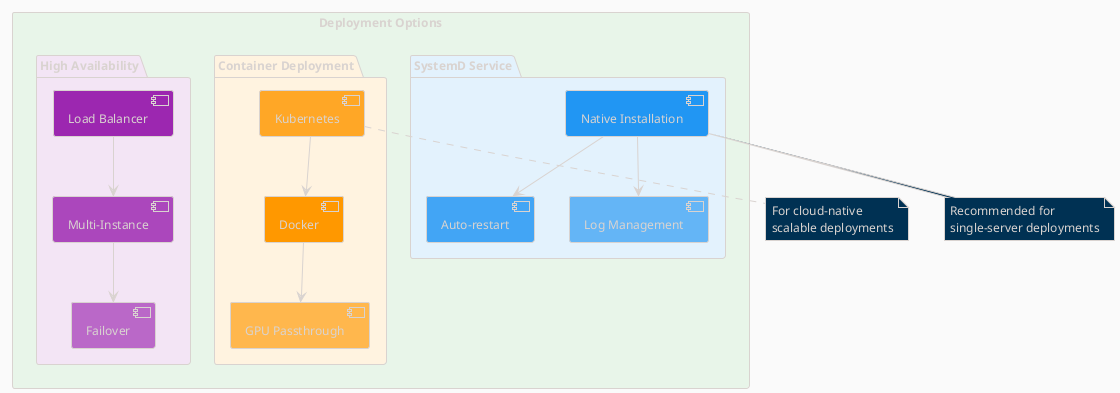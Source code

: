 @startuml
!theme blueprint
skinparam backgroundColor #FAFAFA
skinparam defaultFontSize 12

rectangle "Deployment Options" #E8F5E9 {
    
    package "SystemD Service" #E3F2FD {
        component [Native Installation] as Native #2196F3
        component [Auto-restart] as AR #42A5F5
        component [Log Management] as LM #64B5F6
    }
    
    package "Container Deployment" #FFF3E0 {
        component [Docker] as Docker #FF9800
        component [Kubernetes] as K8s #FFA726
        component [GPU Passthrough] as GPU #FFB74D
    }
    
    package "High Availability" #F3E5F5 {
        component [Load Balancer] as LB #9C27B0
        component [Multi-Instance] as MI #AB47BC
        component [Failover] as FO #BA68C8
    }
}

Native --> AR
Native --> LM

Docker --> GPU
K8s --> Docker

LB --> MI
MI --> FO

note bottom of Native
  Recommended for
  single-server deployments
end note

note bottom of K8s
  For cloud-native
  scalable deployments
end note

@enduml